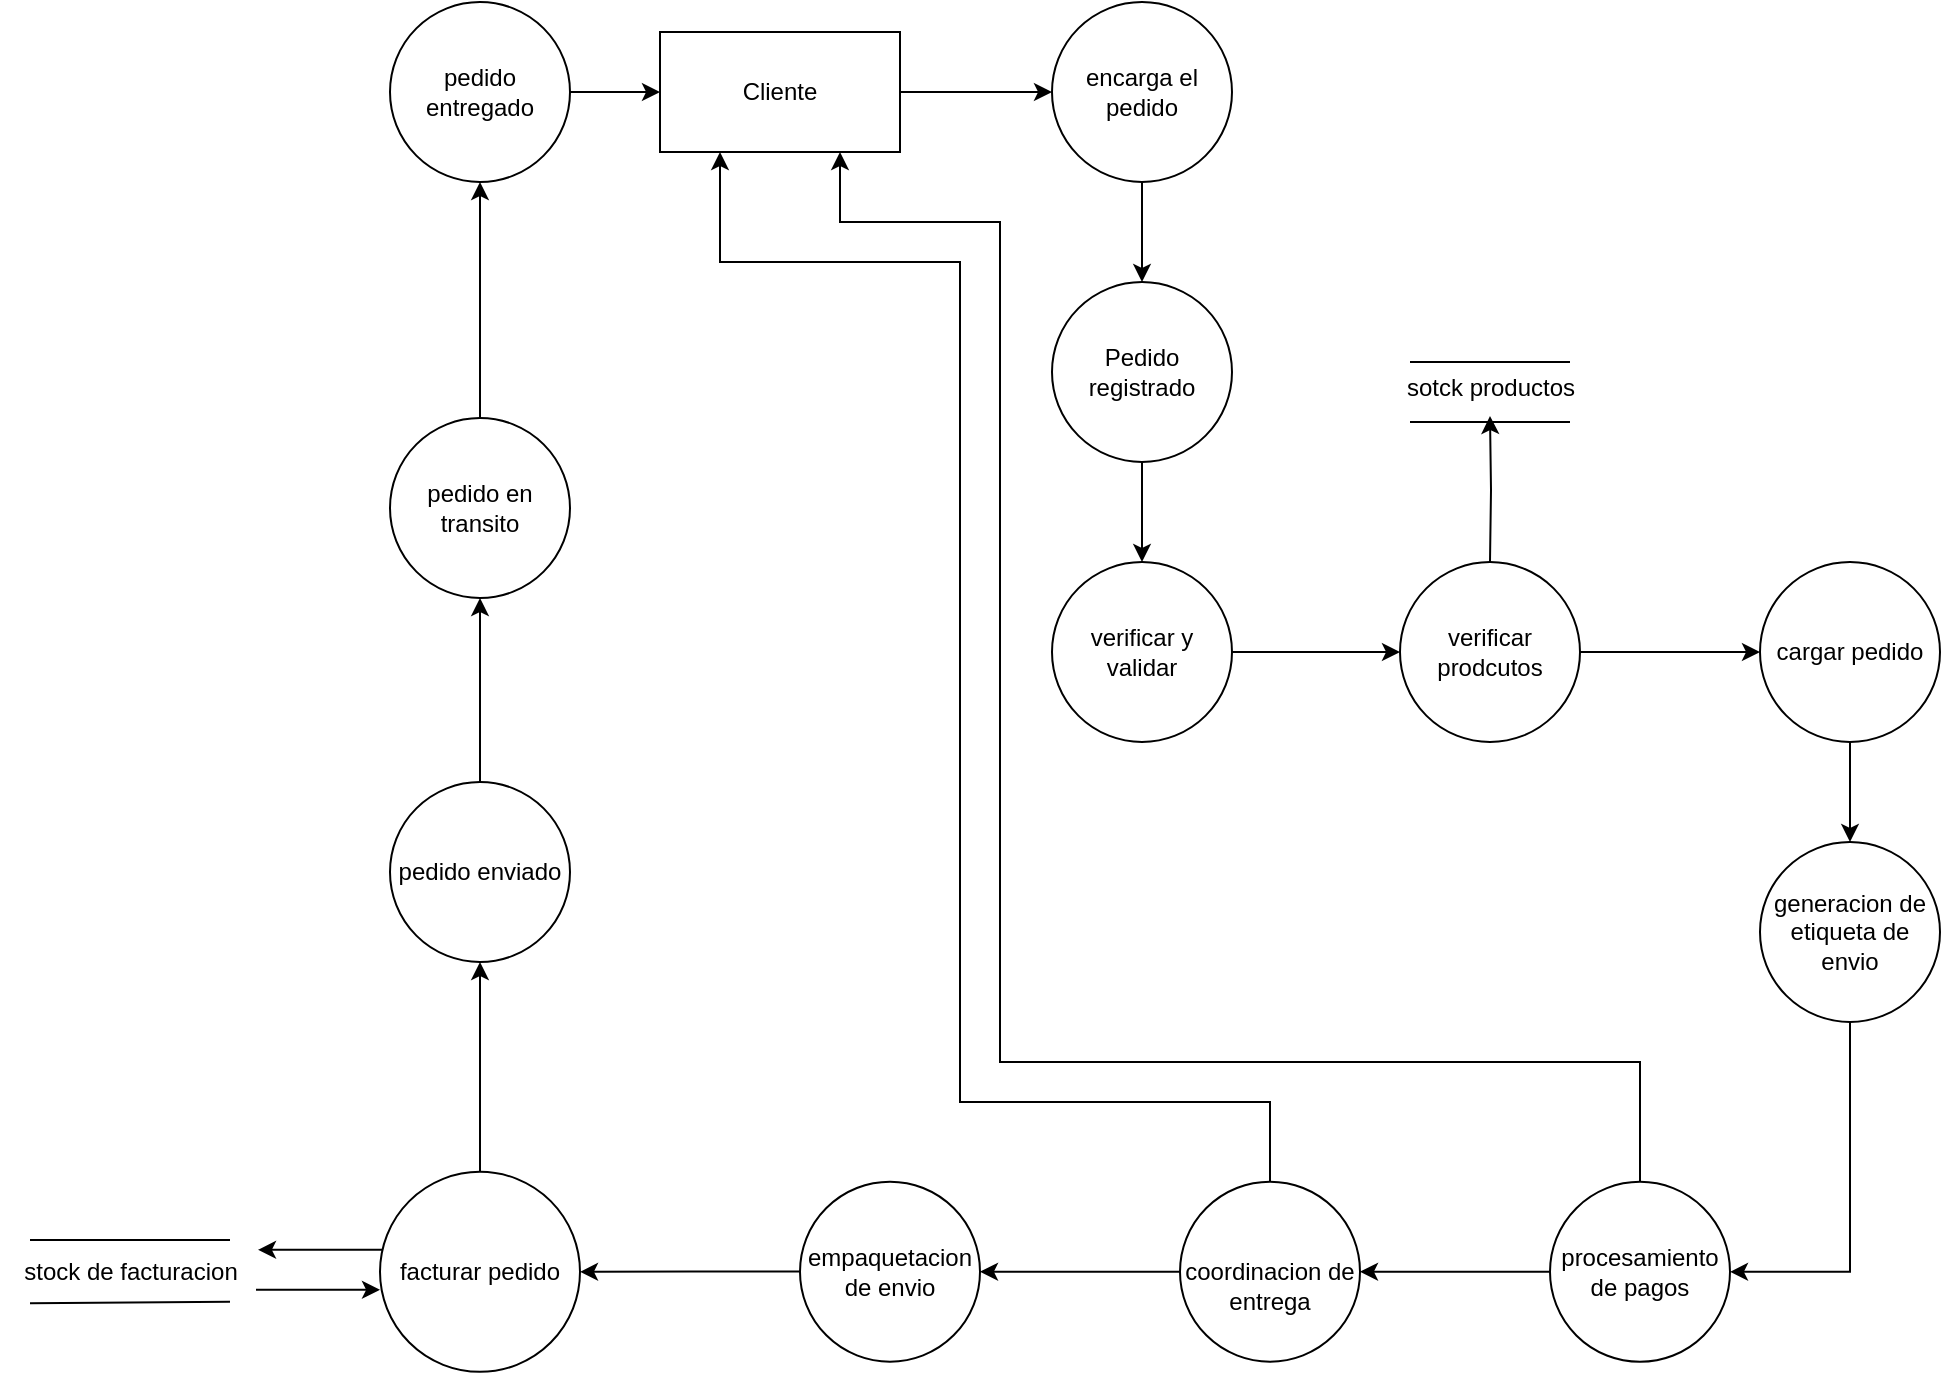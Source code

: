 <mxfile version="28.0.9">
  <diagram name="Nivel 2 DFD" id="0FNHPUYHEFIvPLdxSCWv">
    <mxGraphModel dx="1426" dy="751" grid="1" gridSize="10" guides="1" tooltips="1" connect="1" arrows="1" fold="1" page="1" pageScale="1" pageWidth="827" pageHeight="1169" math="0" shadow="0">
      <root>
        <mxCell id="0" />
        <mxCell id="1" parent="0" />
        <mxCell id="07yp42R3b0lHenqod3L6-20" style="edgeStyle=orthogonalEdgeStyle;rounded=0;orthogonalLoop=1;jettySize=auto;html=1;entryX=0;entryY=0.5;entryDx=0;entryDy=0;" edge="1" parent="1" source="07yp42R3b0lHenqod3L6-1" target="07yp42R3b0lHenqod3L6-6">
          <mxGeometry relative="1" as="geometry" />
        </mxCell>
        <mxCell id="07yp42R3b0lHenqod3L6-1" value="Cliente" style="rounded=0;whiteSpace=wrap;html=1;" vertex="1" parent="1">
          <mxGeometry x="640" y="305" width="120" height="60" as="geometry" />
        </mxCell>
        <mxCell id="07yp42R3b0lHenqod3L6-23" style="edgeStyle=orthogonalEdgeStyle;rounded=0;orthogonalLoop=1;jettySize=auto;html=1;entryX=0.5;entryY=0;entryDx=0;entryDy=0;" edge="1" parent="1" source="07yp42R3b0lHenqod3L6-6" target="07yp42R3b0lHenqod3L6-22">
          <mxGeometry relative="1" as="geometry" />
        </mxCell>
        <mxCell id="07yp42R3b0lHenqod3L6-6" value="&lt;span style=&quot;background-color: transparent; color: light-dark(rgb(0, 0, 0), rgb(255, 255, 255));&quot;&gt;encarga el pedido&lt;/span&gt;" style="ellipse;whiteSpace=wrap;html=1;aspect=fixed;" vertex="1" parent="1">
          <mxGeometry x="836" y="290" width="90" height="90" as="geometry" />
        </mxCell>
        <mxCell id="07yp42R3b0lHenqod3L6-37" style="edgeStyle=orthogonalEdgeStyle;rounded=0;orthogonalLoop=1;jettySize=auto;html=1;entryX=0.5;entryY=0;entryDx=0;entryDy=0;" edge="1" parent="1" source="07yp42R3b0lHenqod3L6-8" target="07yp42R3b0lHenqod3L6-34">
          <mxGeometry relative="1" as="geometry" />
        </mxCell>
        <mxCell id="07yp42R3b0lHenqod3L6-8" value="cargar pedido" style="ellipse;whiteSpace=wrap;html=1;aspect=fixed;" vertex="1" parent="1">
          <mxGeometry x="1190" y="570" width="90" height="90" as="geometry" />
        </mxCell>
        <mxCell id="07yp42R3b0lHenqod3L6-59" style="edgeStyle=orthogonalEdgeStyle;rounded=0;orthogonalLoop=1;jettySize=auto;html=1;entryX=0.5;entryY=1;entryDx=0;entryDy=0;" edge="1" parent="1" source="07yp42R3b0lHenqod3L6-17" target="07yp42R3b0lHenqod3L6-58">
          <mxGeometry relative="1" as="geometry" />
        </mxCell>
        <mxCell id="07yp42R3b0lHenqod3L6-17" value="pedido enviado" style="ellipse;whiteSpace=wrap;html=1;aspect=fixed;" vertex="1" parent="1">
          <mxGeometry x="505" y="680" width="90" height="90" as="geometry" />
        </mxCell>
        <mxCell id="07yp42R3b0lHenqod3L6-55" style="edgeStyle=orthogonalEdgeStyle;rounded=0;orthogonalLoop=1;jettySize=auto;html=1;entryX=0.5;entryY=1;entryDx=0;entryDy=0;" edge="1" parent="1" source="07yp42R3b0lHenqod3L6-19" target="07yp42R3b0lHenqod3L6-17">
          <mxGeometry relative="1" as="geometry" />
        </mxCell>
        <mxCell id="07yp42R3b0lHenqod3L6-19" value="facturar pedido" style="ellipse;whiteSpace=wrap;html=1;aspect=fixed;" vertex="1" parent="1">
          <mxGeometry x="500" y="874.92" width="100" height="100" as="geometry" />
        </mxCell>
        <mxCell id="07yp42R3b0lHenqod3L6-39" style="edgeStyle=orthogonalEdgeStyle;rounded=0;orthogonalLoop=1;jettySize=auto;html=1;entryX=0.5;entryY=0;entryDx=0;entryDy=0;" edge="1" parent="1" source="07yp42R3b0lHenqod3L6-22" target="07yp42R3b0lHenqod3L6-31">
          <mxGeometry relative="1" as="geometry" />
        </mxCell>
        <mxCell id="07yp42R3b0lHenqod3L6-22" value="Pedido registrado" style="ellipse;whiteSpace=wrap;html=1;aspect=fixed;" vertex="1" parent="1">
          <mxGeometry x="836" y="430" width="90" height="90" as="geometry" />
        </mxCell>
        <mxCell id="07yp42R3b0lHenqod3L6-41" style="edgeStyle=orthogonalEdgeStyle;rounded=0;orthogonalLoop=1;jettySize=auto;html=1;entryX=0;entryY=0.5;entryDx=0;entryDy=0;" edge="1" parent="1" source="07yp42R3b0lHenqod3L6-27" target="07yp42R3b0lHenqod3L6-8">
          <mxGeometry relative="1" as="geometry">
            <mxPoint x="1075" y="615" as="sourcePoint" />
          </mxGeometry>
        </mxCell>
        <mxCell id="IMeaLYmTmbIntdOvfTnf-2" style="edgeStyle=orthogonalEdgeStyle;shape=connector;rounded=0;orthogonalLoop=1;jettySize=auto;html=1;entryX=0;entryY=0.5;entryDx=0;entryDy=0;strokeColor=default;align=center;verticalAlign=middle;fontFamily=Helvetica;fontSize=11;fontColor=default;labelBackgroundColor=default;endArrow=classic;" edge="1" parent="1" source="07yp42R3b0lHenqod3L6-31" target="07yp42R3b0lHenqod3L6-27">
          <mxGeometry relative="1" as="geometry" />
        </mxCell>
        <mxCell id="07yp42R3b0lHenqod3L6-31" value="verificar y validar" style="ellipse;whiteSpace=wrap;html=1;aspect=fixed;" vertex="1" parent="1">
          <mxGeometry x="836" y="570" width="90" height="90" as="geometry" />
        </mxCell>
        <mxCell id="07yp42R3b0lHenqod3L6-84" style="edgeStyle=orthogonalEdgeStyle;rounded=0;orthogonalLoop=1;jettySize=auto;html=1;entryX=1;entryY=0.5;entryDx=0;entryDy=0;exitX=0.5;exitY=1;exitDx=0;exitDy=0;" edge="1" parent="1" source="07yp42R3b0lHenqod3L6-34" target="07yp42R3b0lHenqod3L6-83">
          <mxGeometry relative="1" as="geometry" />
        </mxCell>
        <mxCell id="07yp42R3b0lHenqod3L6-34" value="generacion de etiqueta de envio" style="ellipse;whiteSpace=wrap;html=1;aspect=fixed;" vertex="1" parent="1">
          <mxGeometry x="1190" y="710" width="90" height="90" as="geometry" />
        </mxCell>
        <mxCell id="07yp42R3b0lHenqod3L6-54" style="edgeStyle=orthogonalEdgeStyle;rounded=0;orthogonalLoop=1;jettySize=auto;html=1;entryX=1;entryY=0.5;entryDx=0;entryDy=0;" edge="1" parent="1" source="07yp42R3b0lHenqod3L6-44" target="07yp42R3b0lHenqod3L6-19">
          <mxGeometry relative="1" as="geometry">
            <mxPoint x="890" y="924.92" as="targetPoint" />
          </mxGeometry>
        </mxCell>
        <mxCell id="07yp42R3b0lHenqod3L6-44" value="empaquetacion de envio" style="ellipse;whiteSpace=wrap;html=1;aspect=fixed;" vertex="1" parent="1">
          <mxGeometry x="710" y="879.84" width="90" height="90" as="geometry" />
        </mxCell>
        <mxCell id="07yp42R3b0lHenqod3L6-47" value="" style="endArrow=none;html=1;rounded=0;" edge="1" parent="1">
          <mxGeometry width="50" height="50" relative="1" as="geometry">
            <mxPoint x="325" y="909.01" as="sourcePoint" />
            <mxPoint x="425" y="909.01" as="targetPoint" />
          </mxGeometry>
        </mxCell>
        <mxCell id="07yp42R3b0lHenqod3L6-49" value="" style="endArrow=none;html=1;rounded=0;" edge="1" parent="1">
          <mxGeometry width="50" height="50" relative="1" as="geometry">
            <mxPoint x="325" y="940.67" as="sourcePoint" />
            <mxPoint x="425" y="939.84" as="targetPoint" />
          </mxGeometry>
        </mxCell>
        <mxCell id="07yp42R3b0lHenqod3L6-50" value="stock de facturacion" style="text;html=1;align=center;verticalAlign=middle;resizable=0;points=[];autosize=1;strokeColor=none;fillColor=none;" vertex="1" parent="1">
          <mxGeometry x="310" y="909.84" width="130" height="30" as="geometry" />
        </mxCell>
        <mxCell id="07yp42R3b0lHenqod3L6-62" style="edgeStyle=orthogonalEdgeStyle;rounded=0;orthogonalLoop=1;jettySize=auto;html=1;entryX=0.5;entryY=1;entryDx=0;entryDy=0;" edge="1" parent="1" source="07yp42R3b0lHenqod3L6-58" target="07yp42R3b0lHenqod3L6-60">
          <mxGeometry relative="1" as="geometry" />
        </mxCell>
        <mxCell id="07yp42R3b0lHenqod3L6-58" value="pedido en transito" style="ellipse;whiteSpace=wrap;html=1;aspect=fixed;" vertex="1" parent="1">
          <mxGeometry x="505" y="498" width="90" height="90" as="geometry" />
        </mxCell>
        <mxCell id="07yp42R3b0lHenqod3L6-61" style="edgeStyle=orthogonalEdgeStyle;rounded=0;orthogonalLoop=1;jettySize=auto;html=1;entryX=0;entryY=0.5;entryDx=0;entryDy=0;" edge="1" parent="1" source="07yp42R3b0lHenqod3L6-60" target="07yp42R3b0lHenqod3L6-1">
          <mxGeometry relative="1" as="geometry" />
        </mxCell>
        <mxCell id="07yp42R3b0lHenqod3L6-60" value="pedido entregado" style="ellipse;whiteSpace=wrap;html=1;aspect=fixed;" vertex="1" parent="1">
          <mxGeometry x="505" y="290" width="90" height="90" as="geometry" />
        </mxCell>
        <mxCell id="07yp42R3b0lHenqod3L6-71" value="" style="endArrow=none;html=1;rounded=0;" edge="1" parent="1">
          <mxGeometry width="50" height="50" relative="1" as="geometry">
            <mxPoint x="1015" y="470" as="sourcePoint" />
            <mxPoint x="1095" y="470" as="targetPoint" />
          </mxGeometry>
        </mxCell>
        <mxCell id="07yp42R3b0lHenqod3L6-72" value="" style="endArrow=none;html=1;rounded=0;" edge="1" parent="1">
          <mxGeometry width="50" height="50" relative="1" as="geometry">
            <mxPoint x="1015" y="500" as="sourcePoint" />
            <mxPoint x="1095" y="500" as="targetPoint" />
          </mxGeometry>
        </mxCell>
        <mxCell id="07yp42R3b0lHenqod3L6-73" value="sotck productos" style="text;html=1;align=center;verticalAlign=middle;resizable=0;points=[];autosize=1;strokeColor=none;fillColor=none;" vertex="1" parent="1">
          <mxGeometry x="1000" y="468" width="110" height="30" as="geometry" />
        </mxCell>
        <mxCell id="07yp42R3b0lHenqod3L6-74" style="edgeStyle=orthogonalEdgeStyle;rounded=0;orthogonalLoop=1;jettySize=auto;html=1;entryX=0.5;entryY=0.967;entryDx=0;entryDy=0;entryPerimeter=0;" edge="1" parent="1" target="07yp42R3b0lHenqod3L6-73">
          <mxGeometry relative="1" as="geometry">
            <mxPoint x="1055" y="570" as="sourcePoint" />
          </mxGeometry>
        </mxCell>
        <mxCell id="07yp42R3b0lHenqod3L6-78" style="edgeStyle=orthogonalEdgeStyle;rounded=0;orthogonalLoop=1;jettySize=auto;html=1;" edge="1" parent="1">
          <mxGeometry relative="1" as="geometry">
            <mxPoint x="438" y="933.92" as="sourcePoint" />
            <mxPoint x="500.0" y="933.92" as="targetPoint" />
          </mxGeometry>
        </mxCell>
        <mxCell id="07yp42R3b0lHenqod3L6-81" style="edgeStyle=orthogonalEdgeStyle;rounded=0;orthogonalLoop=1;jettySize=auto;html=1;" edge="1" parent="1">
          <mxGeometry relative="1" as="geometry">
            <mxPoint x="501.0" y="913.92" as="sourcePoint" />
            <mxPoint x="439" y="913.92" as="targetPoint" />
          </mxGeometry>
        </mxCell>
        <mxCell id="07yp42R3b0lHenqod3L6-85" style="edgeStyle=orthogonalEdgeStyle;rounded=0;orthogonalLoop=1;jettySize=auto;html=1;entryX=0.75;entryY=1;entryDx=0;entryDy=0;" edge="1" parent="1" source="07yp42R3b0lHenqod3L6-83" target="07yp42R3b0lHenqod3L6-1">
          <mxGeometry relative="1" as="geometry">
            <mxPoint x="710" y="480" as="targetPoint" />
            <Array as="points">
              <mxPoint x="1130" y="820" />
              <mxPoint x="810" y="820" />
              <mxPoint x="810" y="400" />
              <mxPoint x="730" y="400" />
            </Array>
          </mxGeometry>
        </mxCell>
        <mxCell id="07yp42R3b0lHenqod3L6-90" style="edgeStyle=orthogonalEdgeStyle;rounded=0;orthogonalLoop=1;jettySize=auto;html=1;entryX=1;entryY=0.5;entryDx=0;entryDy=0;" edge="1" parent="1" source="07yp42R3b0lHenqod3L6-83" target="07yp42R3b0lHenqod3L6-89">
          <mxGeometry relative="1" as="geometry" />
        </mxCell>
        <mxCell id="07yp42R3b0lHenqod3L6-83" value="procesamiento de pagos" style="ellipse;whiteSpace=wrap;html=1;aspect=fixed;" vertex="1" parent="1">
          <mxGeometry x="1085" y="879.92" width="90" height="90" as="geometry" />
        </mxCell>
        <mxCell id="07yp42R3b0lHenqod3L6-91" style="edgeStyle=orthogonalEdgeStyle;rounded=0;orthogonalLoop=1;jettySize=auto;html=1;entryX=1;entryY=0.5;entryDx=0;entryDy=0;" edge="1" parent="1" source="07yp42R3b0lHenqod3L6-89" target="07yp42R3b0lHenqod3L6-44">
          <mxGeometry relative="1" as="geometry" />
        </mxCell>
        <mxCell id="07yp42R3b0lHenqod3L6-92" style="edgeStyle=orthogonalEdgeStyle;rounded=0;orthogonalLoop=1;jettySize=auto;html=1;entryX=0.25;entryY=1;entryDx=0;entryDy=0;" edge="1" parent="1" source="07yp42R3b0lHenqod3L6-89" target="07yp42R3b0lHenqod3L6-1">
          <mxGeometry relative="1" as="geometry">
            <mxPoint x="700" y="530" as="targetPoint" />
            <Array as="points">
              <mxPoint x="945" y="840" />
              <mxPoint x="790" y="840" />
              <mxPoint x="790" y="420" />
              <mxPoint x="670" y="420" />
            </Array>
          </mxGeometry>
        </mxCell>
        <mxCell id="07yp42R3b0lHenqod3L6-89" value="&lt;div&gt;&lt;br&gt;&lt;/div&gt;&lt;div&gt;coordinacion de entrega&lt;/div&gt;" style="ellipse;whiteSpace=wrap;html=1;aspect=fixed;" vertex="1" parent="1">
          <mxGeometry x="900" y="879.84" width="90" height="90" as="geometry" />
        </mxCell>
        <mxCell id="07yp42R3b0lHenqod3L6-27" value="verificar prodcutos" style="ellipse;whiteSpace=wrap;html=1;aspect=fixed;" vertex="1" parent="1">
          <mxGeometry x="1010" y="570" width="90" height="90" as="geometry" />
        </mxCell>
      </root>
    </mxGraphModel>
  </diagram>
</mxfile>
